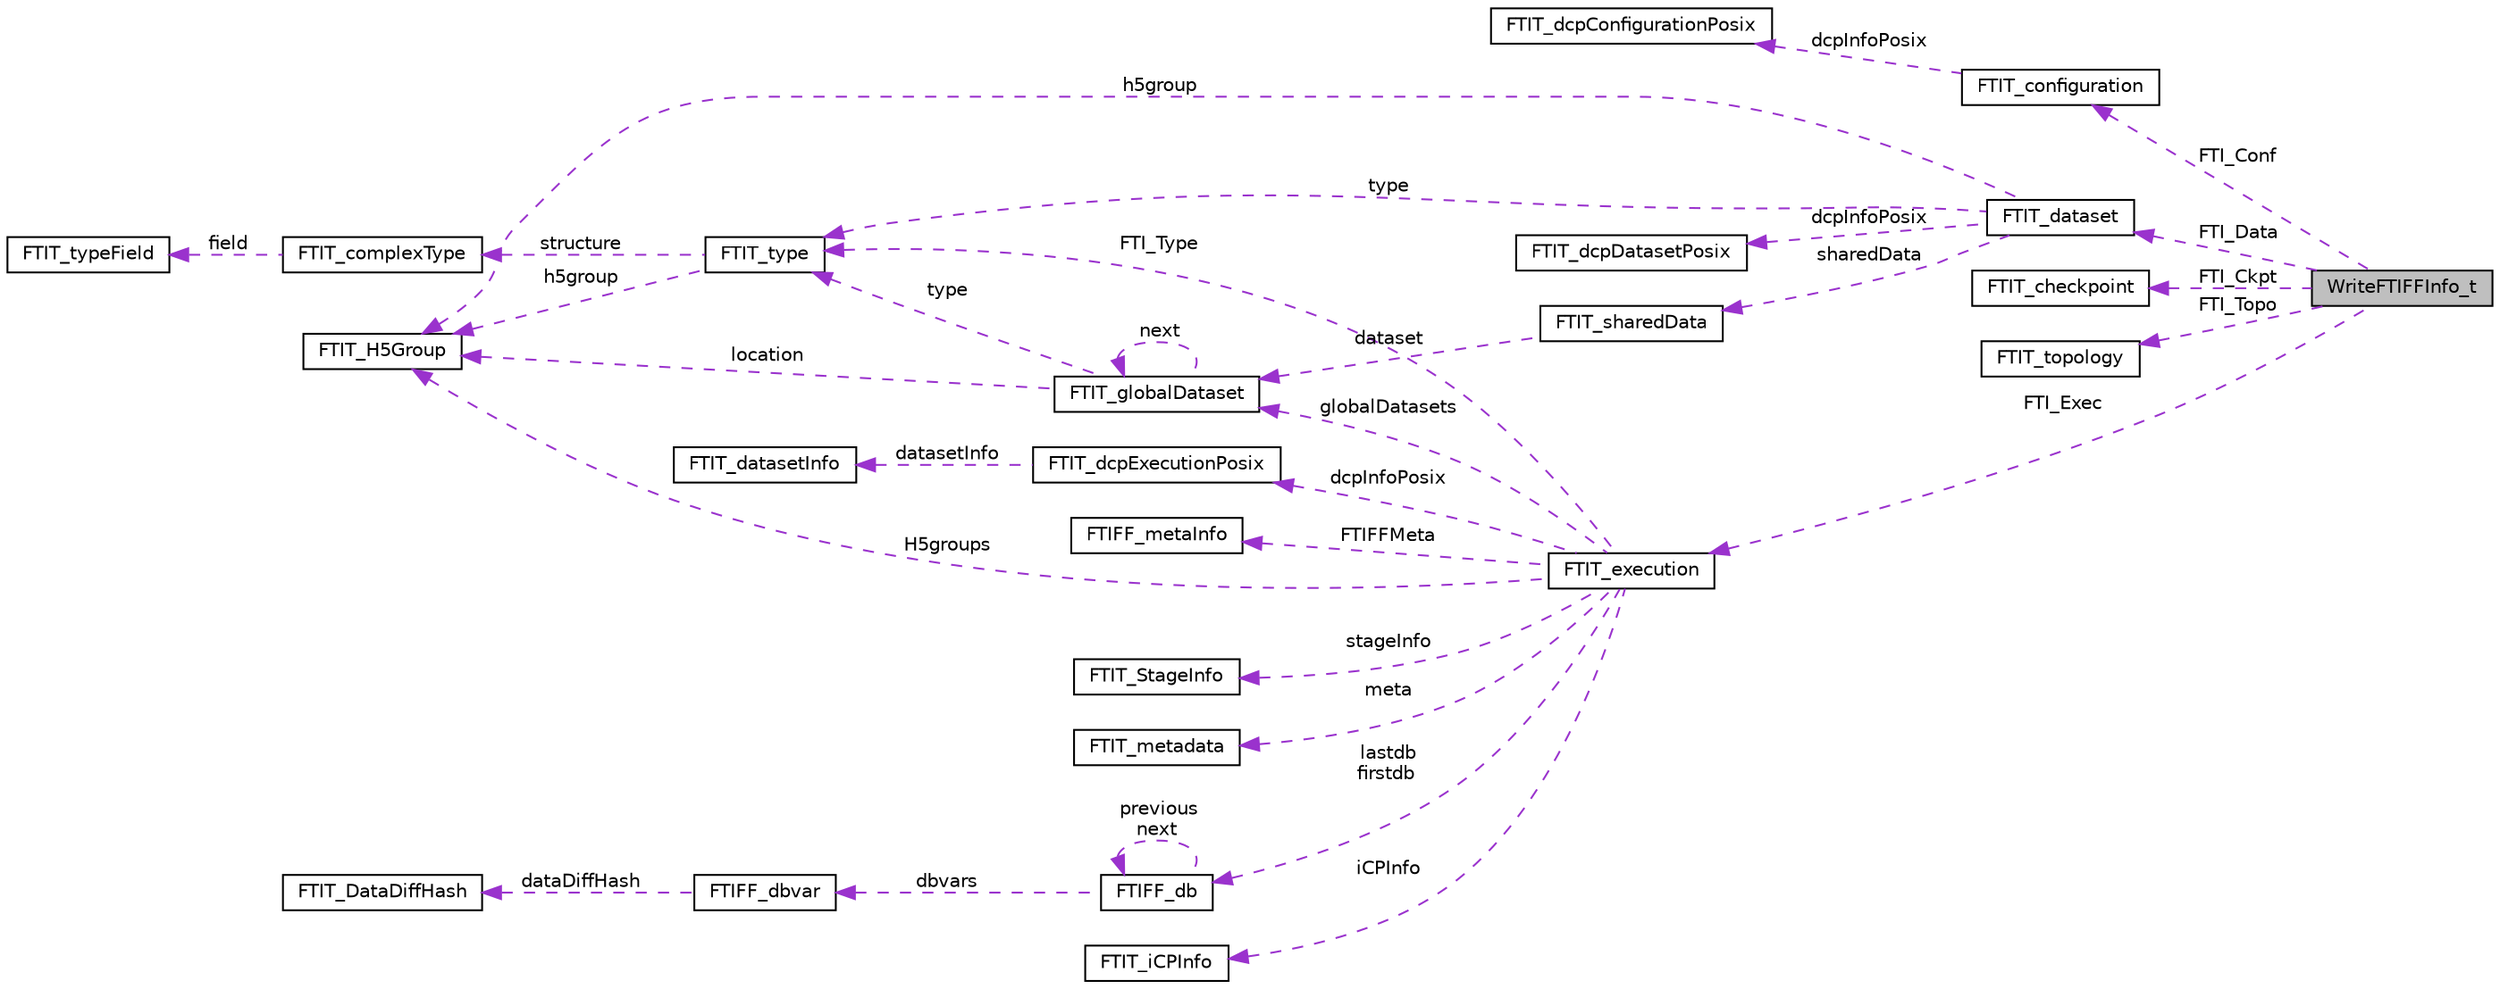 digraph "WriteFTIFFInfo_t"
{
 // LATEX_PDF_SIZE
  edge [fontname="Helvetica",fontsize="10",labelfontname="Helvetica",labelfontsize="10"];
  node [fontname="Helvetica",fontsize="10",shape=record];
  rankdir="LR";
  Node1 [label="WriteFTIFFInfo_t",height=0.2,width=0.4,color="black", fillcolor="grey75", style="filled", fontcolor="black",tooltip=" "];
  Node2 -> Node1 [dir="back",color="darkorchid3",fontsize="10",style="dashed",label=" FTI_Conf" ];
  Node2 [label="FTIT_configuration",height=0.2,width=0.4,color="black", fillcolor="white", style="filled",URL="$structFTIT__configuration.html",tooltip=" "];
  Node3 -> Node2 [dir="back",color="darkorchid3",fontsize="10",style="dashed",label=" dcpInfoPosix" ];
  Node3 [label="FTIT_dcpConfigurationPosix",height=0.2,width=0.4,color="black", fillcolor="white", style="filled",URL="$structFTIT__dcpConfigurationPosix.html",tooltip=" "];
  Node4 -> Node1 [dir="back",color="darkorchid3",fontsize="10",style="dashed",label=" FTI_Data" ];
  Node4 [label="FTIT_dataset",height=0.2,width=0.4,color="black", fillcolor="white", style="filled",URL="$structFTIT__dataset.html",tooltip=" "];
  Node5 -> Node4 [dir="back",color="darkorchid3",fontsize="10",style="dashed",label=" h5group" ];
  Node5 [label="FTIT_H5Group",height=0.2,width=0.4,color="black", fillcolor="white", style="filled",URL="$structFTIT__H5Group.html",tooltip=" "];
  Node6 -> Node4 [dir="back",color="darkorchid3",fontsize="10",style="dashed",label=" type" ];
  Node6 [label="FTIT_type",height=0.2,width=0.4,color="black", fillcolor="white", style="filled",URL="$structFTIT__type.html",tooltip=" "];
  Node5 -> Node6 [dir="back",color="darkorchid3",fontsize="10",style="dashed",label=" h5group" ];
  Node7 -> Node6 [dir="back",color="darkorchid3",fontsize="10",style="dashed",label=" structure" ];
  Node7 [label="FTIT_complexType",height=0.2,width=0.4,color="black", fillcolor="white", style="filled",URL="$structFTIT__complexType.html",tooltip=" "];
  Node8 -> Node7 [dir="back",color="darkorchid3",fontsize="10",style="dashed",label=" field" ];
  Node8 [label="FTIT_typeField",height=0.2,width=0.4,color="black", fillcolor="white", style="filled",URL="$structFTIT__typeField.html",tooltip=" "];
  Node9 -> Node4 [dir="back",color="darkorchid3",fontsize="10",style="dashed",label=" dcpInfoPosix" ];
  Node9 [label="FTIT_dcpDatasetPosix",height=0.2,width=0.4,color="black", fillcolor="white", style="filled",URL="$structFTIT__dcpDatasetPosix.html",tooltip=" "];
  Node10 -> Node4 [dir="back",color="darkorchid3",fontsize="10",style="dashed",label=" sharedData" ];
  Node10 [label="FTIT_sharedData",height=0.2,width=0.4,color="black", fillcolor="white", style="filled",URL="$structFTIT__sharedData.html",tooltip=" "];
  Node11 -> Node10 [dir="back",color="darkorchid3",fontsize="10",style="dashed",label=" dataset" ];
  Node11 [label="FTIT_globalDataset",height=0.2,width=0.4,color="black", fillcolor="white", style="filled",URL="$structFTIT__globalDataset.html",tooltip=" "];
  Node5 -> Node11 [dir="back",color="darkorchid3",fontsize="10",style="dashed",label=" location" ];
  Node11 -> Node11 [dir="back",color="darkorchid3",fontsize="10",style="dashed",label=" next" ];
  Node6 -> Node11 [dir="back",color="darkorchid3",fontsize="10",style="dashed",label=" type" ];
  Node12 -> Node1 [dir="back",color="darkorchid3",fontsize="10",style="dashed",label=" FTI_Ckpt" ];
  Node12 [label="FTIT_checkpoint",height=0.2,width=0.4,color="black", fillcolor="white", style="filled",URL="$structFTIT__checkpoint.html",tooltip=" "];
  Node13 -> Node1 [dir="back",color="darkorchid3",fontsize="10",style="dashed",label=" FTI_Topo" ];
  Node13 [label="FTIT_topology",height=0.2,width=0.4,color="black", fillcolor="white", style="filled",URL="$structFTIT__topology.html",tooltip=" "];
  Node14 -> Node1 [dir="back",color="darkorchid3",fontsize="10",style="dashed",label=" FTI_Exec" ];
  Node14 [label="FTIT_execution",height=0.2,width=0.4,color="black", fillcolor="white", style="filled",URL="$structFTIT__execution.html",tooltip=" "];
  Node15 -> Node14 [dir="back",color="darkorchid3",fontsize="10",style="dashed",label=" iCPInfo" ];
  Node15 [label="FTIT_iCPInfo",height=0.2,width=0.4,color="black", fillcolor="white", style="filled",URL="$structFTIT__iCPInfo.html",tooltip=" "];
  Node16 -> Node14 [dir="back",color="darkorchid3",fontsize="10",style="dashed",label=" dcpInfoPosix" ];
  Node16 [label="FTIT_dcpExecutionPosix",height=0.2,width=0.4,color="black", fillcolor="white", style="filled",URL="$structFTIT__dcpExecutionPosix.html",tooltip=" "];
  Node17 -> Node16 [dir="back",color="darkorchid3",fontsize="10",style="dashed",label=" datasetInfo" ];
  Node17 [label="FTIT_datasetInfo",height=0.2,width=0.4,color="black", fillcolor="white", style="filled",URL="$structFTIT__datasetInfo.html",tooltip=" "];
  Node18 -> Node14 [dir="back",color="darkorchid3",fontsize="10",style="dashed",label=" FTIFFMeta" ];
  Node18 [label="FTIFF_metaInfo",height=0.2,width=0.4,color="black", fillcolor="white", style="filled",URL="$structFTIFF__metaInfo.html",tooltip=" "];
  Node5 -> Node14 [dir="back",color="darkorchid3",fontsize="10",style="dashed",label=" H5groups" ];
  Node11 -> Node14 [dir="back",color="darkorchid3",fontsize="10",style="dashed",label=" globalDatasets" ];
  Node19 -> Node14 [dir="back",color="darkorchid3",fontsize="10",style="dashed",label=" lastdb\nfirstdb" ];
  Node19 [label="FTIFF_db",height=0.2,width=0.4,color="black", fillcolor="white", style="filled",URL="$structFTIFF__db.html",tooltip=" "];
  Node19 -> Node19 [dir="back",color="darkorchid3",fontsize="10",style="dashed",label=" previous\nnext" ];
  Node20 -> Node19 [dir="back",color="darkorchid3",fontsize="10",style="dashed",label=" dbvars" ];
  Node20 [label="FTIFF_dbvar",height=0.2,width=0.4,color="black", fillcolor="white", style="filled",URL="$structFTIFF__dbvar.html",tooltip=" "];
  Node21 -> Node20 [dir="back",color="darkorchid3",fontsize="10",style="dashed",label=" dataDiffHash" ];
  Node21 [label="FTIT_DataDiffHash",height=0.2,width=0.4,color="black", fillcolor="white", style="filled",URL="$structFTIT__DataDiffHash.html",tooltip=" "];
  Node6 -> Node14 [dir="back",color="darkorchid3",fontsize="10",style="dashed",label=" FTI_Type" ];
  Node22 -> Node14 [dir="back",color="darkorchid3",fontsize="10",style="dashed",label=" stageInfo" ];
  Node22 [label="FTIT_StageInfo",height=0.2,width=0.4,color="black", fillcolor="white", style="filled",URL="$structFTIT__StageInfo.html",tooltip=" "];
  Node23 -> Node14 [dir="back",color="darkorchid3",fontsize="10",style="dashed",label=" meta" ];
  Node23 [label="FTIT_metadata",height=0.2,width=0.4,color="black", fillcolor="white", style="filled",URL="$structFTIT__metadata.html",tooltip=" "];
}
